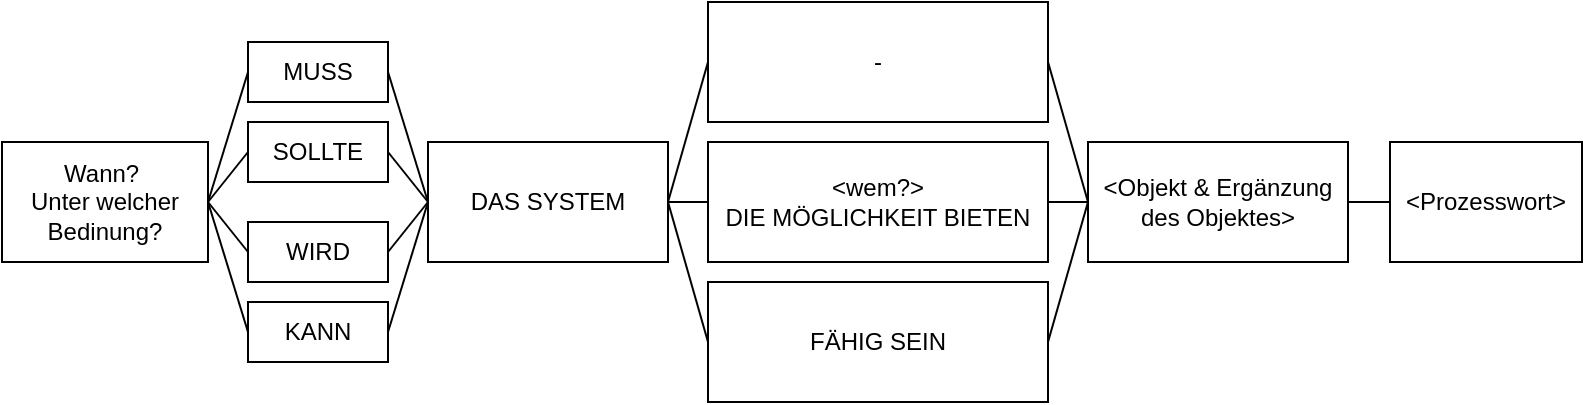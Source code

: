 <mxfile version="14.9.8" type="device"><diagram id="G6UqBK7-t-hQor_GoxrF" name="Page-1"><mxGraphModel dx="1577" dy="907" grid="1" gridSize="10" guides="1" tooltips="1" connect="1" arrows="1" fold="1" page="1" pageScale="1" pageWidth="827" pageHeight="1169" math="0" shadow="0"><root><mxCell id="0"/><mxCell id="1" parent="0"/><mxCell id="hQ_EbyVYirqS-_ZZN7o8-15" style="rounded=0;orthogonalLoop=1;jettySize=auto;html=1;exitX=1;exitY=0.5;exitDx=0;exitDy=0;entryX=0;entryY=0.5;entryDx=0;entryDy=0;endArrow=none;endFill=0;" edge="1" parent="1" source="hQ_EbyVYirqS-_ZZN7o8-1" target="hQ_EbyVYirqS-_ZZN7o8-4"><mxGeometry relative="1" as="geometry"/></mxCell><mxCell id="hQ_EbyVYirqS-_ZZN7o8-16" style="edgeStyle=none;rounded=0;orthogonalLoop=1;jettySize=auto;html=1;exitX=1;exitY=0.5;exitDx=0;exitDy=0;entryX=0;entryY=0.5;entryDx=0;entryDy=0;endArrow=none;endFill=0;" edge="1" parent="1" source="hQ_EbyVYirqS-_ZZN7o8-1" target="hQ_EbyVYirqS-_ZZN7o8-5"><mxGeometry relative="1" as="geometry"/></mxCell><mxCell id="hQ_EbyVYirqS-_ZZN7o8-17" style="edgeStyle=none;rounded=0;orthogonalLoop=1;jettySize=auto;html=1;exitX=1;exitY=0.5;exitDx=0;exitDy=0;entryX=0;entryY=0.5;entryDx=0;entryDy=0;endArrow=none;endFill=0;" edge="1" parent="1" source="hQ_EbyVYirqS-_ZZN7o8-1" target="hQ_EbyVYirqS-_ZZN7o8-6"><mxGeometry relative="1" as="geometry"/></mxCell><mxCell id="hQ_EbyVYirqS-_ZZN7o8-18" style="edgeStyle=none;rounded=0;orthogonalLoop=1;jettySize=auto;html=1;exitX=1;exitY=0.5;exitDx=0;exitDy=0;entryX=0;entryY=0.5;entryDx=0;entryDy=0;endArrow=none;endFill=0;" edge="1" parent="1" source="hQ_EbyVYirqS-_ZZN7o8-1" target="hQ_EbyVYirqS-_ZZN7o8-7"><mxGeometry relative="1" as="geometry"/></mxCell><mxCell id="hQ_EbyVYirqS-_ZZN7o8-1" value="Wann?&amp;nbsp;&lt;br&gt;Unter welcher Bedinung?" style="rounded=0;whiteSpace=wrap;html=1;" vertex="1" parent="1"><mxGeometry x="10" y="310" width="103" height="60" as="geometry"/></mxCell><mxCell id="hQ_EbyVYirqS-_ZZN7o8-19" style="edgeStyle=none;rounded=0;orthogonalLoop=1;jettySize=auto;html=1;exitX=1;exitY=0.5;exitDx=0;exitDy=0;entryX=0;entryY=0.5;entryDx=0;entryDy=0;endArrow=none;endFill=0;" edge="1" parent="1" source="hQ_EbyVYirqS-_ZZN7o8-4" target="hQ_EbyVYirqS-_ZZN7o8-8"><mxGeometry relative="1" as="geometry"/></mxCell><mxCell id="hQ_EbyVYirqS-_ZZN7o8-4" value="MUSS" style="rounded=0;whiteSpace=wrap;html=1;" vertex="1" parent="1"><mxGeometry x="133" y="260" width="70" height="30" as="geometry"/></mxCell><mxCell id="hQ_EbyVYirqS-_ZZN7o8-20" style="edgeStyle=none;rounded=0;orthogonalLoop=1;jettySize=auto;html=1;exitX=1;exitY=0.5;exitDx=0;exitDy=0;entryX=0;entryY=0.5;entryDx=0;entryDy=0;endArrow=none;endFill=0;" edge="1" parent="1" source="hQ_EbyVYirqS-_ZZN7o8-5" target="hQ_EbyVYirqS-_ZZN7o8-8"><mxGeometry relative="1" as="geometry"/></mxCell><mxCell id="hQ_EbyVYirqS-_ZZN7o8-5" value="SOLLTE" style="rounded=0;whiteSpace=wrap;html=1;" vertex="1" parent="1"><mxGeometry x="133" y="300" width="70" height="30" as="geometry"/></mxCell><mxCell id="hQ_EbyVYirqS-_ZZN7o8-21" style="edgeStyle=none;rounded=0;orthogonalLoop=1;jettySize=auto;html=1;exitX=1;exitY=0.5;exitDx=0;exitDy=0;entryX=0;entryY=0.5;entryDx=0;entryDy=0;endArrow=none;endFill=0;" edge="1" parent="1" source="hQ_EbyVYirqS-_ZZN7o8-6" target="hQ_EbyVYirqS-_ZZN7o8-8"><mxGeometry relative="1" as="geometry"/></mxCell><mxCell id="hQ_EbyVYirqS-_ZZN7o8-6" value="WIRD" style="rounded=0;whiteSpace=wrap;html=1;" vertex="1" parent="1"><mxGeometry x="133" y="350" width="70" height="30" as="geometry"/></mxCell><mxCell id="hQ_EbyVYirqS-_ZZN7o8-22" style="edgeStyle=none;rounded=0;orthogonalLoop=1;jettySize=auto;html=1;exitX=1;exitY=0.5;exitDx=0;exitDy=0;entryX=0;entryY=0.5;entryDx=0;entryDy=0;endArrow=none;endFill=0;" edge="1" parent="1" source="hQ_EbyVYirqS-_ZZN7o8-7" target="hQ_EbyVYirqS-_ZZN7o8-8"><mxGeometry relative="1" as="geometry"/></mxCell><mxCell id="hQ_EbyVYirqS-_ZZN7o8-7" value="KANN" style="rounded=0;whiteSpace=wrap;html=1;" vertex="1" parent="1"><mxGeometry x="133" y="390" width="70" height="30" as="geometry"/></mxCell><mxCell id="hQ_EbyVYirqS-_ZZN7o8-23" style="edgeStyle=none;rounded=0;orthogonalLoop=1;jettySize=auto;html=1;exitX=1;exitY=0.5;exitDx=0;exitDy=0;entryX=0;entryY=0.5;entryDx=0;entryDy=0;endArrow=none;endFill=0;" edge="1" parent="1" source="hQ_EbyVYirqS-_ZZN7o8-8" target="hQ_EbyVYirqS-_ZZN7o8-11"><mxGeometry relative="1" as="geometry"/></mxCell><mxCell id="hQ_EbyVYirqS-_ZZN7o8-24" style="edgeStyle=none;rounded=0;orthogonalLoop=1;jettySize=auto;html=1;exitX=1;exitY=0.5;exitDx=0;exitDy=0;entryX=0;entryY=0.5;entryDx=0;entryDy=0;endArrow=none;endFill=0;" edge="1" parent="1" source="hQ_EbyVYirqS-_ZZN7o8-8" target="hQ_EbyVYirqS-_ZZN7o8-9"><mxGeometry relative="1" as="geometry"/></mxCell><mxCell id="hQ_EbyVYirqS-_ZZN7o8-25" style="edgeStyle=none;rounded=0;orthogonalLoop=1;jettySize=auto;html=1;exitX=1;exitY=0.5;exitDx=0;exitDy=0;entryX=0;entryY=0.5;entryDx=0;entryDy=0;endArrow=none;endFill=0;" edge="1" parent="1" source="hQ_EbyVYirqS-_ZZN7o8-8" target="hQ_EbyVYirqS-_ZZN7o8-12"><mxGeometry relative="1" as="geometry"/></mxCell><mxCell id="hQ_EbyVYirqS-_ZZN7o8-8" value="DAS SYSTEM" style="rounded=0;whiteSpace=wrap;html=1;" vertex="1" parent="1"><mxGeometry x="223" y="310" width="120" height="60" as="geometry"/></mxCell><mxCell id="hQ_EbyVYirqS-_ZZN7o8-27" style="edgeStyle=none;rounded=0;orthogonalLoop=1;jettySize=auto;html=1;exitX=1;exitY=0.5;exitDx=0;exitDy=0;entryX=0;entryY=0.5;entryDx=0;entryDy=0;endArrow=none;endFill=0;" edge="1" parent="1" source="hQ_EbyVYirqS-_ZZN7o8-9" target="hQ_EbyVYirqS-_ZZN7o8-13"><mxGeometry relative="1" as="geometry"/></mxCell><mxCell id="hQ_EbyVYirqS-_ZZN7o8-9" value="&amp;lt;wem?&amp;gt;&lt;br&gt;DIE MÖGLICHKEIT BIETEN" style="rounded=0;whiteSpace=wrap;html=1;" vertex="1" parent="1"><mxGeometry x="363" y="310" width="170" height="60" as="geometry"/></mxCell><mxCell id="hQ_EbyVYirqS-_ZZN7o8-26" style="edgeStyle=none;rounded=0;orthogonalLoop=1;jettySize=auto;html=1;exitX=1;exitY=0.5;exitDx=0;exitDy=0;entryX=0;entryY=0.5;entryDx=0;entryDy=0;endArrow=none;endFill=0;" edge="1" parent="1" source="hQ_EbyVYirqS-_ZZN7o8-11" target="hQ_EbyVYirqS-_ZZN7o8-13"><mxGeometry relative="1" as="geometry"/></mxCell><mxCell id="hQ_EbyVYirqS-_ZZN7o8-11" value="-" style="rounded=0;whiteSpace=wrap;html=1;" vertex="1" parent="1"><mxGeometry x="363" y="240" width="170" height="60" as="geometry"/></mxCell><mxCell id="hQ_EbyVYirqS-_ZZN7o8-28" style="edgeStyle=none;rounded=0;orthogonalLoop=1;jettySize=auto;html=1;exitX=1;exitY=0.5;exitDx=0;exitDy=0;entryX=0;entryY=0.5;entryDx=0;entryDy=0;endArrow=none;endFill=0;" edge="1" parent="1" source="hQ_EbyVYirqS-_ZZN7o8-12" target="hQ_EbyVYirqS-_ZZN7o8-13"><mxGeometry relative="1" as="geometry"/></mxCell><mxCell id="hQ_EbyVYirqS-_ZZN7o8-12" value="FÄHIG SEIN" style="rounded=0;whiteSpace=wrap;html=1;" vertex="1" parent="1"><mxGeometry x="363" y="380" width="170" height="60" as="geometry"/></mxCell><mxCell id="hQ_EbyVYirqS-_ZZN7o8-29" style="edgeStyle=none;rounded=0;orthogonalLoop=1;jettySize=auto;html=1;exitX=1;exitY=0.5;exitDx=0;exitDy=0;entryX=0;entryY=0.5;entryDx=0;entryDy=0;endArrow=none;endFill=0;" edge="1" parent="1" source="hQ_EbyVYirqS-_ZZN7o8-13" target="hQ_EbyVYirqS-_ZZN7o8-14"><mxGeometry relative="1" as="geometry"/></mxCell><mxCell id="hQ_EbyVYirqS-_ZZN7o8-13" value="&amp;lt;Objekt &amp;amp; Ergänzung des Objektes&amp;gt;" style="rounded=0;whiteSpace=wrap;html=1;" vertex="1" parent="1"><mxGeometry x="553" y="310" width="130" height="60" as="geometry"/></mxCell><mxCell id="hQ_EbyVYirqS-_ZZN7o8-14" value="&amp;lt;Prozesswort&amp;gt;" style="rounded=0;whiteSpace=wrap;html=1;" vertex="1" parent="1"><mxGeometry x="704" y="310" width="96" height="60" as="geometry"/></mxCell><mxCell id="hQ_EbyVYirqS-_ZZN7o8-30" style="edgeStyle=none;rounded=0;orthogonalLoop=1;jettySize=auto;html=1;exitX=1;exitY=0.5;exitDx=0;exitDy=0;endArrow=none;endFill=0;" edge="1" parent="1" source="hQ_EbyVYirqS-_ZZN7o8-14" target="hQ_EbyVYirqS-_ZZN7o8-14"><mxGeometry relative="1" as="geometry"/></mxCell></root></mxGraphModel></diagram></mxfile>